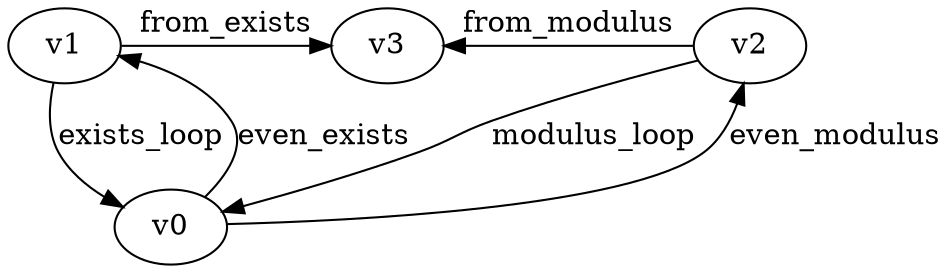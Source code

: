 digraph ExistentialConstraints {
    /*
     * Existential Quantifier Demo with Modulus
     * 
     * Demonstrates both existential quantifiers and modulus constraints.
     * Shows different ways to express the same mathematical patterns.
     */
    
    // Vertices
    v0 [name="v0", player=0];           // Start
    v1 [name="v1", player=1];           // Choice A (existential)
    v2 [name="v2", player=1];           // Choice B (modulus)
    v3 [name="v3", player=0, target=1]; // Target
    
    // Existential quantifier version (old style)
    v0 -> v1 [label="even_exists", constraint="exists k. time = 2*k"];     // Even times
    
    // Modulus constraint version (new style) - equivalent to above
    v0 -> v2 [label="even_modulus", constraint="time%2==0"];               // Even times
    
    v1 -> v3 [label="from_exists", constraint="time <= 10"];               // Quick from existential
    v1 -> v0 [label="exists_loop"];                                        // Loop back
    
    v2 -> v3 [label="from_modulus", constraint="time mod 3 == 1"];         // From mod: 1,4,7,10,13...
    v2 -> v0 [label="modulus_loop"];                                       // Loop back
}
